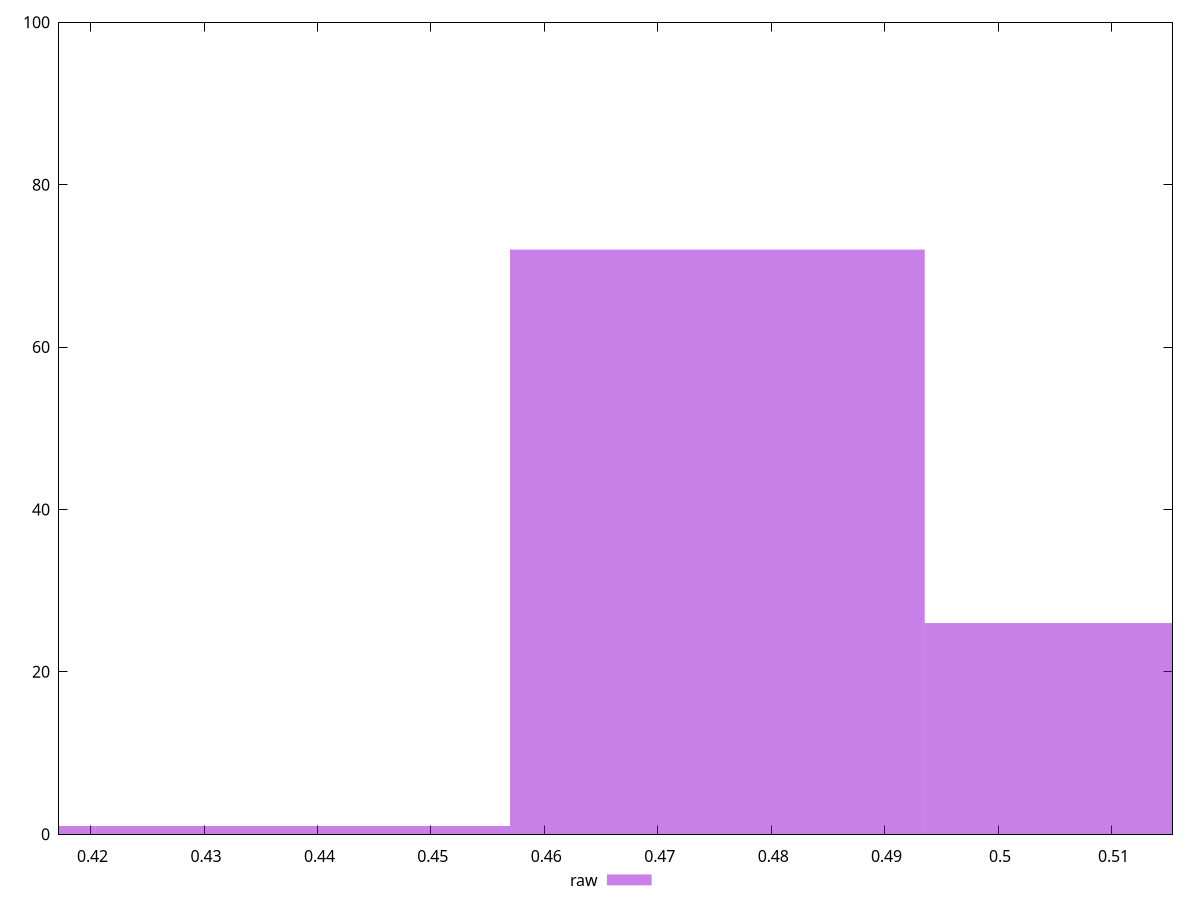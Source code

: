 reset

$raw <<EOF
0.4021413546668147 1
0.5118162695759461 26
0.4752579646062356 72
0.43869965963652513 1
EOF

set key outside below
set boxwidth 0.03655830496971043
set xrange [0.4172165056100327:0.515383004754315]
set yrange [0:100]
set style fill transparent solid 0.5 noborder
set terminal svg size 640, 490 enhanced background rgb 'white'
set output "report_00007_2020-12-11T15:55:29.892Z/meta/score/samples/pages/raw/histogram.svg"

plot $raw title "raw" with boxes

reset
